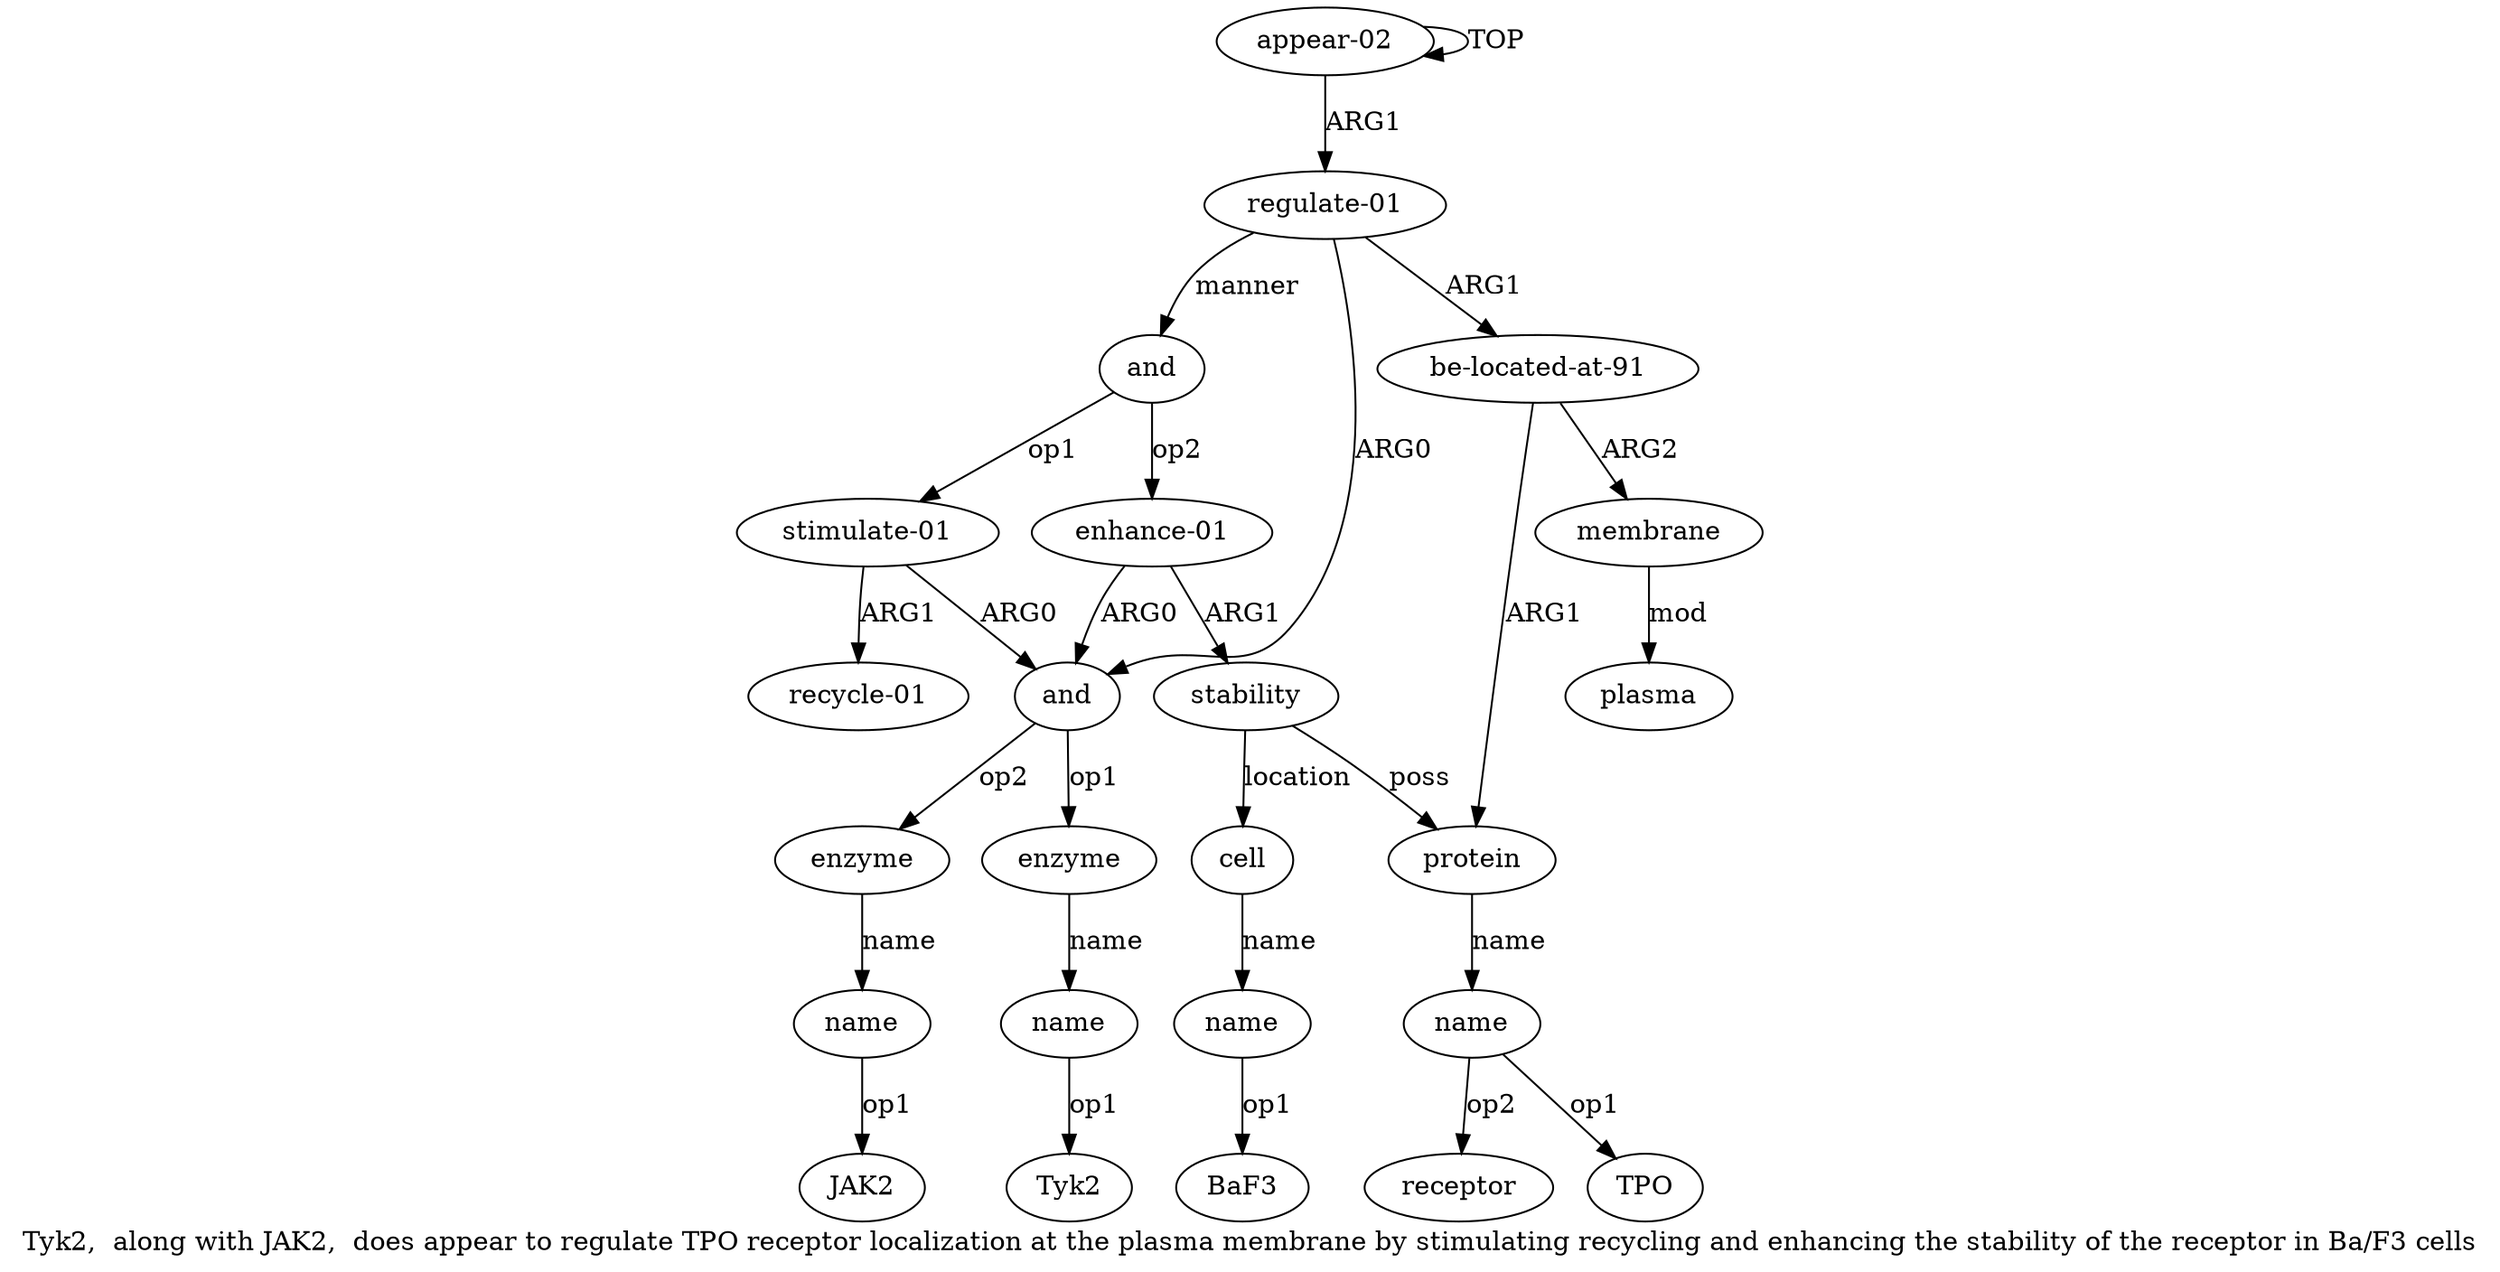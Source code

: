 digraph  {
	graph [label="Tyk2,  along with JAK2,  does appear to regulate TPO receptor localization at the plasma membrane by stimulating recycling and enhancing \
the stability of the receptor in Ba/F3 cells"];
	node [label="\N"];
	"a9 TPO"	 [color=black,
		gold_ind=-1,
		gold_label=TPO,
		label=TPO,
		test_ind=-1,
		test_label=TPO];
	"a6 JAK2"	 [color=black,
		gold_ind=-1,
		gold_label=JAK2,
		label=JAK2,
		test_ind=-1,
		test_label=JAK2];
	"a4 Tyk2"	 [color=black,
		gold_ind=-1,
		gold_label=Tyk2,
		label=Tyk2,
		test_ind=-1,
		test_label=Tyk2];
	"a18 BaF3"	 [color=black,
		gold_ind=-1,
		gold_label=BaF3,
		label=BaF3,
		test_ind=-1,
		test_label=BaF3];
	a15	 [color=black,
		gold_ind=15,
		gold_label="enhance-01",
		label="enhance-01",
		test_ind=15,
		test_label="enhance-01"];
	a16	 [color=black,
		gold_ind=16,
		gold_label=stability,
		label=stability,
		test_ind=16,
		test_label=stability];
	a15 -> a16 [key=0,
	color=black,
	gold_label=ARG1,
	label=ARG1,
	test_label=ARG1];
a2 [color=black,
	gold_ind=2,
	gold_label=and,
	label=and,
	test_ind=2,
	test_label=and];
a15 -> a2 [key=0,
color=black,
gold_label=ARG0,
label=ARG0,
test_label=ARG0];
a14 [color=black,
gold_ind=14,
gold_label="recycle-01",
label="recycle-01",
test_ind=14,
test_label="recycle-01"];
a17 [color=black,
gold_ind=17,
gold_label=cell,
label=cell,
test_ind=17,
test_label=cell];
a18 [color=black,
gold_ind=18,
gold_label=name,
label=name,
test_ind=18,
test_label=name];
a17 -> a18 [key=0,
color=black,
gold_label=name,
label=name,
test_label=name];
a16 -> a17 [key=0,
color=black,
gold_label=location,
label=location,
test_label=location];
a8 [color=black,
gold_ind=8,
gold_label=protein,
label=protein,
test_ind=8,
test_label=protein];
a16 -> a8 [key=0,
color=black,
gold_label=poss,
label=poss,
test_label=poss];
a11 [color=black,
gold_ind=11,
gold_label=plasma,
label=plasma,
test_ind=11,
test_label=plasma];
a10 [color=black,
gold_ind=10,
gold_label=membrane,
label=membrane,
test_ind=10,
test_label=membrane];
a10 -> a11 [key=0,
color=black,
gold_label=mod,
label=mod,
test_label=mod];
a13 [color=black,
gold_ind=13,
gold_label="stimulate-01",
label="stimulate-01",
test_ind=13,
test_label="stimulate-01"];
a13 -> a14 [key=0,
color=black,
gold_label=ARG1,
label=ARG1,
test_label=ARG1];
a13 -> a2 [key=0,
color=black,
gold_label=ARG0,
label=ARG0,
test_label=ARG0];
a12 [color=black,
gold_ind=12,
gold_label=and,
label=and,
test_ind=12,
test_label=and];
a12 -> a15 [key=0,
color=black,
gold_label=op2,
label=op2,
test_label=op2];
a12 -> a13 [key=0,
color=black,
gold_label=op1,
label=op1,
test_label=op1];
"a9 receptor" [color=black,
gold_ind=-1,
gold_label=receptor,
label=receptor,
test_ind=-1,
test_label=receptor];
a18 -> "a18 BaF3" [key=0,
color=black,
gold_label=op1,
label=op1,
test_label=op1];
a1 [color=black,
gold_ind=1,
gold_label="regulate-01",
label="regulate-01",
test_ind=1,
test_label="regulate-01"];
a1 -> a12 [key=0,
color=black,
gold_label=manner,
label=manner,
test_label=manner];
a1 -> a2 [key=0,
color=black,
gold_label=ARG0,
label=ARG0,
test_label=ARG0];
a7 [color=black,
gold_ind=7,
gold_label="be-located-at-91",
label="be-located-at-91",
test_ind=7,
test_label="be-located-at-91"];
a1 -> a7 [key=0,
color=black,
gold_label=ARG1,
label=ARG1,
test_label=ARG1];
a0 [color=black,
gold_ind=0,
gold_label="appear-02",
label="appear-02",
test_ind=0,
test_label="appear-02"];
a0 -> a1 [key=0,
color=black,
gold_label=ARG1,
label=ARG1,
test_label=ARG1];
a0 -> a0 [key=0,
color=black,
gold_label=TOP,
label=TOP,
test_label=TOP];
a3 [color=black,
gold_ind=3,
gold_label=enzyme,
label=enzyme,
test_ind=3,
test_label=enzyme];
a4 [color=black,
gold_ind=4,
gold_label=name,
label=name,
test_ind=4,
test_label=name];
a3 -> a4 [key=0,
color=black,
gold_label=name,
label=name,
test_label=name];
a2 -> a3 [key=0,
color=black,
gold_label=op1,
label=op1,
test_label=op1];
a5 [color=black,
gold_ind=5,
gold_label=enzyme,
label=enzyme,
test_ind=5,
test_label=enzyme];
a2 -> a5 [key=0,
color=black,
gold_label=op2,
label=op2,
test_label=op2];
a6 [color=black,
gold_ind=6,
gold_label=name,
label=name,
test_ind=6,
test_label=name];
a5 -> a6 [key=0,
color=black,
gold_label=name,
label=name,
test_label=name];
a4 -> "a4 Tyk2" [key=0,
color=black,
gold_label=op1,
label=op1,
test_label=op1];
a7 -> a10 [key=0,
color=black,
gold_label=ARG2,
label=ARG2,
test_label=ARG2];
a7 -> a8 [key=0,
color=black,
gold_label=ARG1,
label=ARG1,
test_label=ARG1];
a6 -> "a6 JAK2" [key=0,
color=black,
gold_label=op1,
label=op1,
test_label=op1];
a9 [color=black,
gold_ind=9,
gold_label=name,
label=name,
test_ind=9,
test_label=name];
a9 -> "a9 TPO" [key=0,
color=black,
gold_label=op1,
label=op1,
test_label=op1];
a9 -> "a9 receptor" [key=0,
color=black,
gold_label=op2,
label=op2,
test_label=op2];
a8 -> a9 [key=0,
color=black,
gold_label=name,
label=name,
test_label=name];
}
